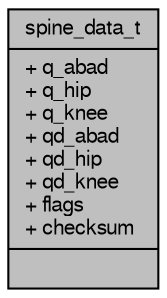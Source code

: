 digraph "spine_data_t"
{
  edge [fontname="FreeSans",fontsize="10",labelfontname="FreeSans",labelfontsize="10"];
  node [fontname="FreeSans",fontsize="10",shape=record];
  Node1 [label="{spine_data_t\n|+ q_abad\l+ q_hip\l+ q_knee\l+ qd_abad\l+ qd_hip\l+ qd_knee\l+ flags\l+ checksum\l|}",height=0.2,width=0.4,color="black", fillcolor="grey75", style="filled", fontcolor="black"];
}
